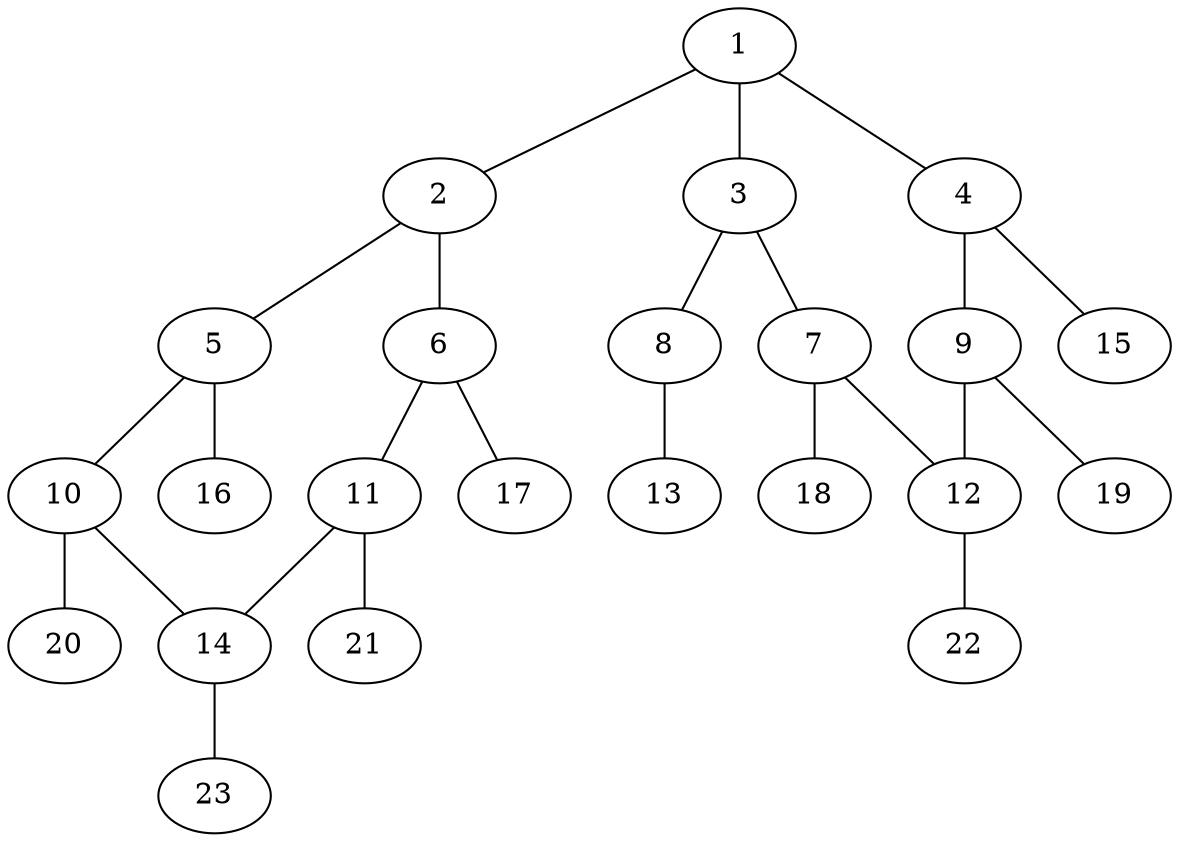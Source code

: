 graph molecule_1336 {
	1	 [chem=C];
	2	 [chem=C];
	1 -- 2	 [valence=1];
	3	 [chem=C];
	1 -- 3	 [valence=2];
	4	 [chem=C];
	1 -- 4	 [valence=1];
	5	 [chem=C];
	2 -- 5	 [valence=1];
	6	 [chem=C];
	2 -- 6	 [valence=2];
	7	 [chem=C];
	3 -- 7	 [valence=1];
	8	 [chem=N];
	3 -- 8	 [valence=1];
	9	 [chem=C];
	4 -- 9	 [valence=2];
	15	 [chem=H];
	4 -- 15	 [valence=1];
	10	 [chem=C];
	5 -- 10	 [valence=2];
	16	 [chem=H];
	5 -- 16	 [valence=1];
	11	 [chem=C];
	6 -- 11	 [valence=1];
	17	 [chem=H];
	6 -- 17	 [valence=1];
	12	 [chem=C];
	7 -- 12	 [valence=2];
	18	 [chem=H];
	7 -- 18	 [valence=1];
	13	 [chem=O];
	8 -- 13	 [valence=2];
	9 -- 12	 [valence=1];
	19	 [chem=H];
	9 -- 19	 [valence=1];
	14	 [chem=C];
	10 -- 14	 [valence=1];
	20	 [chem=H];
	10 -- 20	 [valence=1];
	11 -- 14	 [valence=2];
	21	 [chem=H];
	11 -- 21	 [valence=1];
	22	 [chem=H];
	12 -- 22	 [valence=1];
	23	 [chem=H];
	14 -- 23	 [valence=1];
}
